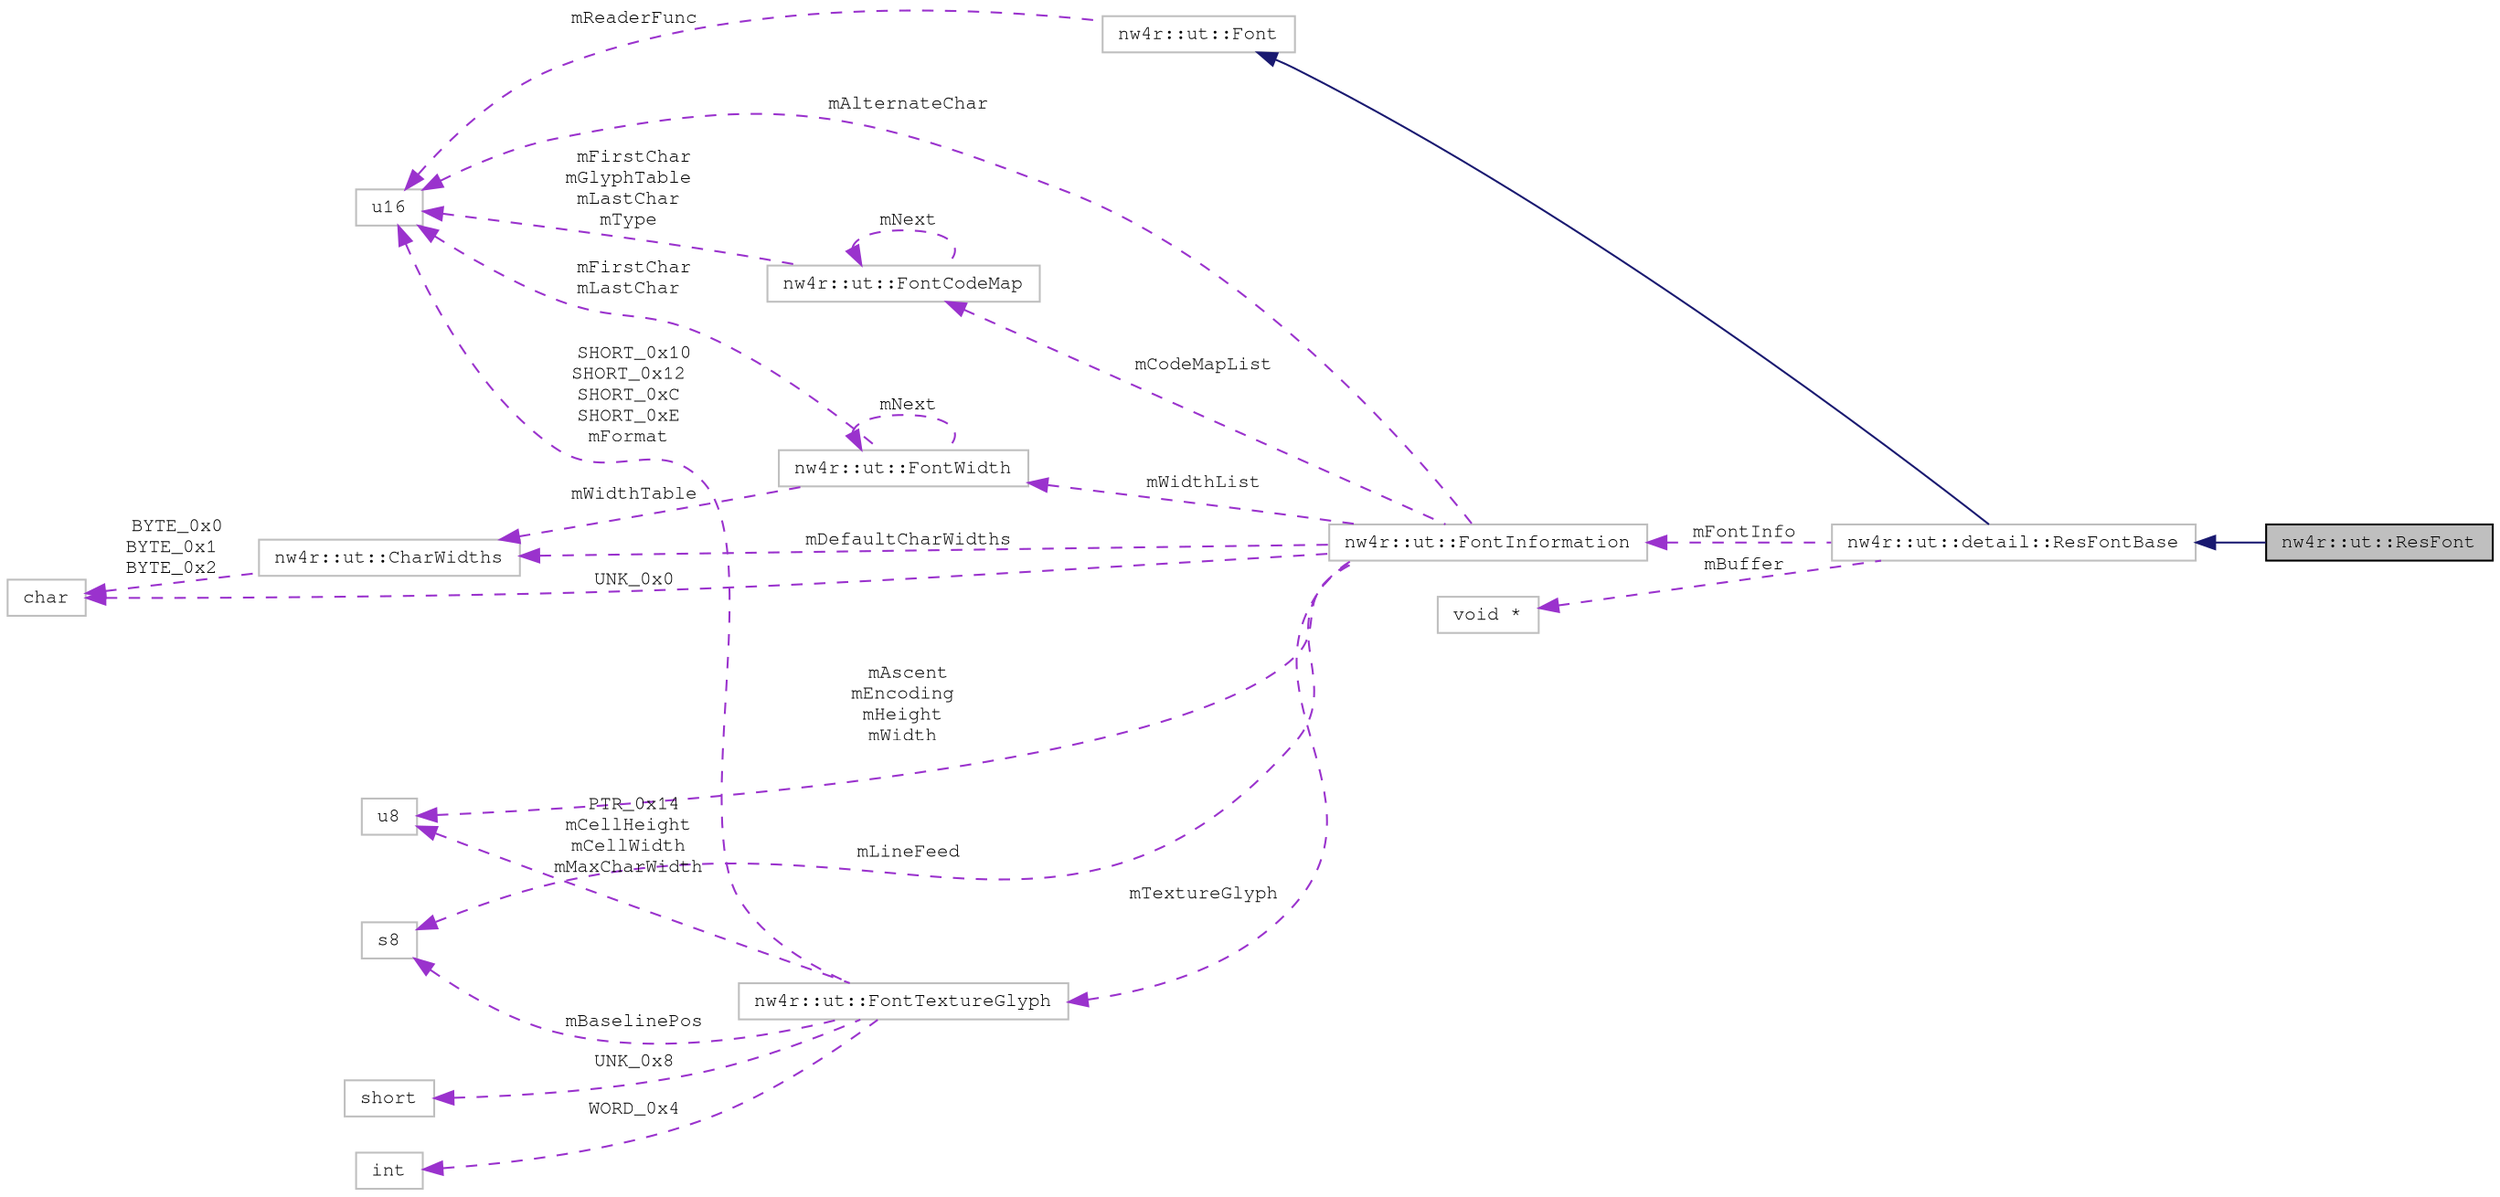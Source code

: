 digraph "nw4r::ut::ResFont"
{
 // LATEX_PDF_SIZE
  edge [fontname="FreeMono",fontsize="10",labelfontname="FreeMono",labelfontsize="10"];
  node [fontname="FreeMono",fontsize="10",shape=record];
  rankdir="LR";
  Node1 [label="nw4r::ut::ResFont",height=0.2,width=0.4,color="black", fillcolor="grey75", style="filled", fontcolor="black",tooltip=" "];
  Node2 -> Node1 [dir="back",color="midnightblue",fontsize="10",style="solid",fontname="FreeMono"];
  Node2 [label="nw4r::ut::detail::ResFontBase",height=0.2,width=0.4,color="grey75", fillcolor="white", style="filled",URL="$structnw4r_1_1ut_1_1detail_1_1_res_font_base.html",tooltip=" "];
  Node3 -> Node2 [dir="back",color="midnightblue",fontsize="10",style="solid",fontname="FreeMono"];
  Node3 [label="nw4r::ut::Font",height=0.2,width=0.4,color="grey75", fillcolor="white", style="filled",URL="$structnw4r_1_1ut_1_1_font.html",tooltip=" "];
  Node4 -> Node3 [dir="back",color="darkorchid3",fontsize="10",style="dashed",label=" mReaderFunc" ,fontname="FreeMono"];
  Node4 [label="u16",height=0.2,width=0.4,color="grey75", fillcolor="white", style="filled",URL="$classu16.html",tooltip=" "];
  Node5 -> Node2 [dir="back",color="darkorchid3",fontsize="10",style="dashed",label=" mBuffer" ,fontname="FreeMono"];
  Node5 [label="void *",height=0.2,width=0.4,color="grey75", fillcolor="white", style="filled",tooltip=" "];
  Node6 -> Node2 [dir="back",color="darkorchid3",fontsize="10",style="dashed",label=" mFontInfo" ,fontname="FreeMono"];
  Node6 [label="nw4r::ut::FontInformation",height=0.2,width=0.4,color="grey75", fillcolor="white", style="filled",URL="$structnw4r_1_1ut_1_1_font_information.html",tooltip=" "];
  Node7 -> Node6 [dir="back",color="darkorchid3",fontsize="10",style="dashed",label=" UNK_0x0" ,fontname="FreeMono"];
  Node7 [label="char",height=0.2,width=0.4,color="grey75", fillcolor="white", style="filled",tooltip=" "];
  Node8 -> Node6 [dir="back",color="darkorchid3",fontsize="10",style="dashed",label=" mLineFeed" ,fontname="FreeMono"];
  Node8 [label="s8",height=0.2,width=0.4,color="grey75", fillcolor="white", style="filled",tooltip=" "];
  Node4 -> Node6 [dir="back",color="darkorchid3",fontsize="10",style="dashed",label=" mAlternateChar" ,fontname="FreeMono"];
  Node9 -> Node6 [dir="back",color="darkorchid3",fontsize="10",style="dashed",label=" mDefaultCharWidths" ,fontname="FreeMono"];
  Node9 [label="nw4r::ut::CharWidths",height=0.2,width=0.4,color="grey75", fillcolor="white", style="filled",URL="$structnw4r_1_1ut_1_1_char_widths.html",tooltip=" "];
  Node7 -> Node9 [dir="back",color="darkorchid3",fontsize="10",style="dashed",label=" BYTE_0x0\nBYTE_0x1\nBYTE_0x2" ,fontname="FreeMono"];
  Node10 -> Node6 [dir="back",color="darkorchid3",fontsize="10",style="dashed",label=" mAscent\nmEncoding\nmHeight\nmWidth" ,fontname="FreeMono"];
  Node10 [label="u8",height=0.2,width=0.4,color="grey75", fillcolor="white", style="filled",tooltip=" "];
  Node11 -> Node6 [dir="back",color="darkorchid3",fontsize="10",style="dashed",label=" mTextureGlyph" ,fontname="FreeMono"];
  Node11 [label="nw4r::ut::FontTextureGlyph",height=0.2,width=0.4,color="grey75", fillcolor="white", style="filled",URL="$structnw4r_1_1ut_1_1_font_texture_glyph.html",tooltip=" "];
  Node10 -> Node11 [dir="back",color="darkorchid3",fontsize="10",style="dashed",label=" PTR_0x14\nmCellHeight\nmCellWidth\nmMaxCharWidth" ,fontname="FreeMono"];
  Node8 -> Node11 [dir="back",color="darkorchid3",fontsize="10",style="dashed",label=" mBaselinePos" ,fontname="FreeMono"];
  Node12 -> Node11 [dir="back",color="darkorchid3",fontsize="10",style="dashed",label=" WORD_0x4" ,fontname="FreeMono"];
  Node12 [label="int",height=0.2,width=0.4,color="grey75", fillcolor="white", style="filled",tooltip=" "];
  Node13 -> Node11 [dir="back",color="darkorchid3",fontsize="10",style="dashed",label=" UNK_0x8" ,fontname="FreeMono"];
  Node13 [label="short",height=0.2,width=0.4,color="grey75", fillcolor="white", style="filled",tooltip=" "];
  Node4 -> Node11 [dir="back",color="darkorchid3",fontsize="10",style="dashed",label=" SHORT_0x10\nSHORT_0x12\nSHORT_0xC\nSHORT_0xE\nmFormat" ,fontname="FreeMono"];
  Node14 -> Node6 [dir="back",color="darkorchid3",fontsize="10",style="dashed",label=" mWidthList" ,fontname="FreeMono"];
  Node14 [label="nw4r::ut::FontWidth",height=0.2,width=0.4,color="grey75", fillcolor="white", style="filled",URL="$structnw4r_1_1ut_1_1_font_width.html",tooltip=" "];
  Node4 -> Node14 [dir="back",color="darkorchid3",fontsize="10",style="dashed",label=" mFirstChar\nmLastChar" ,fontname="FreeMono"];
  Node14 -> Node14 [dir="back",color="darkorchid3",fontsize="10",style="dashed",label=" mNext" ,fontname="FreeMono"];
  Node9 -> Node14 [dir="back",color="darkorchid3",fontsize="10",style="dashed",label=" mWidthTable" ,fontname="FreeMono"];
  Node15 -> Node6 [dir="back",color="darkorchid3",fontsize="10",style="dashed",label=" mCodeMapList" ,fontname="FreeMono"];
  Node15 [label="nw4r::ut::FontCodeMap",height=0.2,width=0.4,color="grey75", fillcolor="white", style="filled",URL="$structnw4r_1_1ut_1_1_font_code_map.html",tooltip=" "];
  Node4 -> Node15 [dir="back",color="darkorchid3",fontsize="10",style="dashed",label=" mFirstChar\nmGlyphTable\nmLastChar\nmType" ,fontname="FreeMono"];
  Node15 -> Node15 [dir="back",color="darkorchid3",fontsize="10",style="dashed",label=" mNext" ,fontname="FreeMono"];
}
